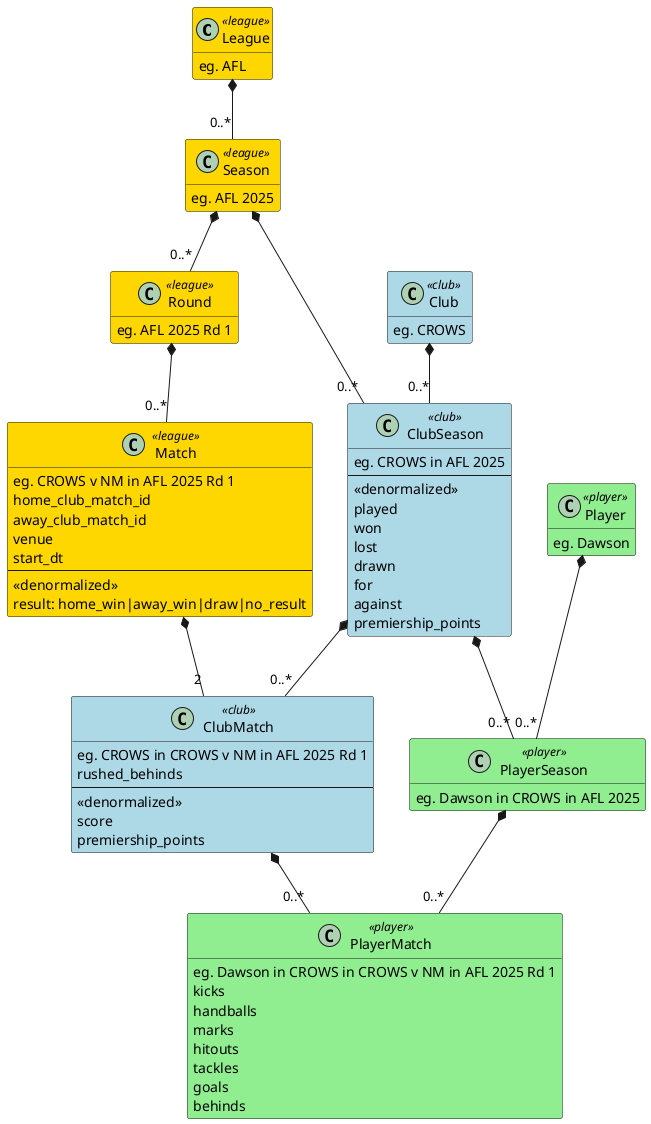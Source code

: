 @startuml
hide empty members

skinparam class {
  BackgroundColor<<league>> Gold
  BackgroundColor<<club>> LightBlue 
  BackgroundColor<<player>> LightGreen
}

class League <<league>> {
  eg. AFL
}
class Season <<league>> {
  eg. AFL 2025 
}
class Round <<league>> {
  eg. AFL 2025 Rd 1
}
class Match <<league>> {
  eg. CROWS v NM in AFL 2025 Rd 1
  home_club_match_id
  away_club_match_id
  venue
  start_dt
  --
  <<denormalized>>
  result: home_win|away_win|draw|no_result
}

class Club <<club>> {
  eg. CROWS
}
class ClubSeason <<club>> {
  eg. CROWS in AFL 2025
  --
  <<denormalized>>
  played
  won
  lost
  drawn
  for
  against
  premiership_points
}
class ClubMatch <<club>> {
  eg. CROWS in CROWS v NM in AFL 2025 Rd 1
  rushed_behinds
  --
  <<denormalized>>
  score
  premiership_points
}

class Player <<player>> {
  eg. Dawson
}
class PlayerSeason <<player>> {
  eg. Dawson in CROWS in AFL 2025
}
class PlayerMatch <<player>> {
  eg. Dawson in CROWS in CROWS v NM in AFL 2025 Rd 1
  kicks
  handballs
  marks
  hitouts
  tackles
  goals
  behinds
}

League *-- "0..*" Season
Season *-- "0..*" Round
Round *-- "0..*" Match

Club *-- "0..*" ClubSeason
Season *-- "0..*" ClubSeason

Match *-- "2" ClubMatch
ClubSeason *-- "0..*" ClubMatch

Player *-- "0..*" PlayerSeason
ClubSeason *-- "0..*" PlayerSeason

ClubMatch *-- "0..*" PlayerMatch
PlayerSeason *-- "0..*" PlayerMatch

@enduml
